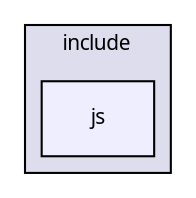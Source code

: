 digraph "packages/system_structure/packages/system_structure_view/include/js/" {
  compound=true
  node [ fontsize="10", fontname="FreeSans.ttf"];
  edge [ labelfontsize="10", labelfontname="FreeSans.ttf"];
  subgraph clusterdir_77350b35181df1aa334e14210b3e0035 {
    graph [ bgcolor="#ddddee", pencolor="black", label="include" fontname="FreeSans.ttf", fontsize="10", URL="dir_77350b35181df1aa334e14210b3e0035.html"]
  dir_004e08518044bbf3722b804e3c2586d2 [shape=box, label="js", style="filled", fillcolor="#eeeeff", pencolor="black", URL="dir_004e08518044bbf3722b804e3c2586d2.html"];
  }
}
